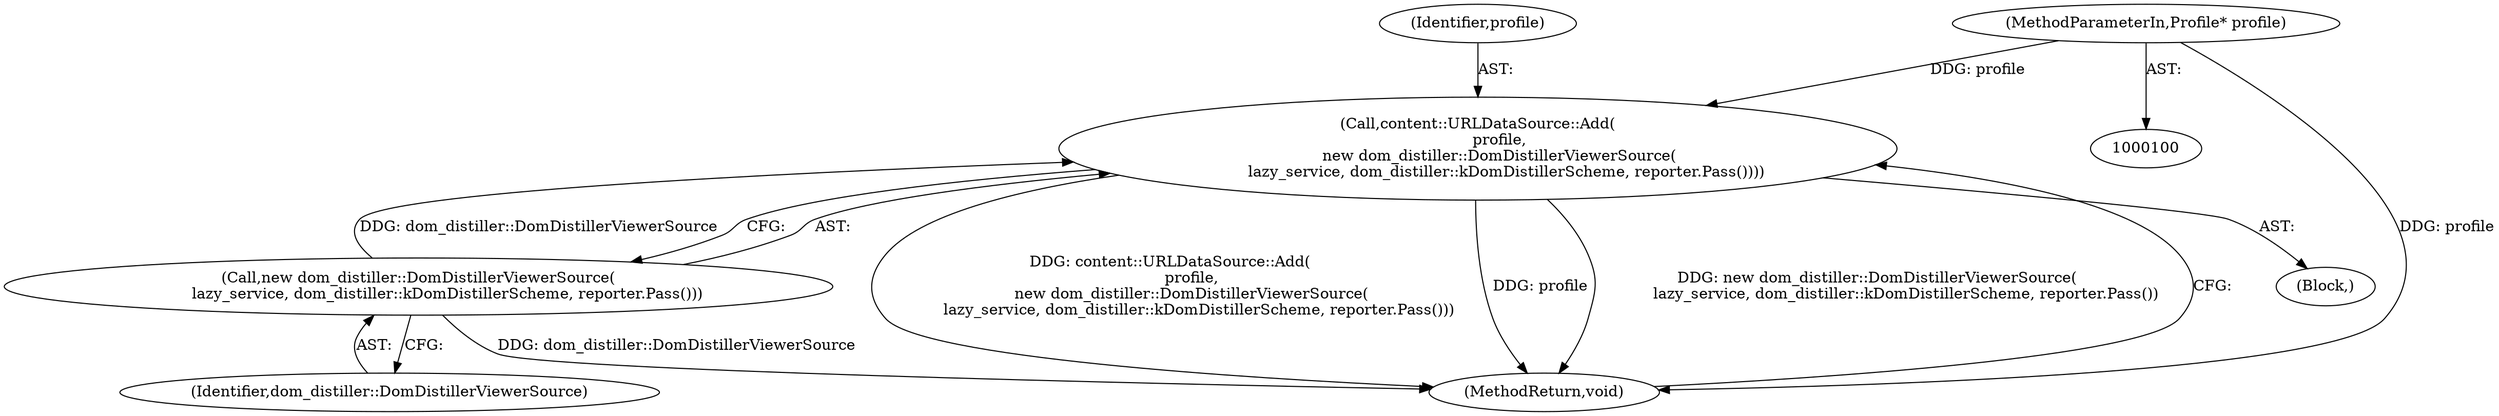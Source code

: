 digraph "0_Chrome_dcd10462fb49c72544719c490238f3a35edf3fc6_1@pointer" {
"1000135" [label="(Call,content::URLDataSource::Add(\n         profile,\n         new dom_distiller::DomDistillerViewerSource(\n            lazy_service, dom_distiller::kDomDistillerScheme, reporter.Pass())))"];
"1000101" [label="(MethodParameterIn,Profile* profile)"];
"1000137" [label="(Call,new dom_distiller::DomDistillerViewerSource(\n            lazy_service, dom_distiller::kDomDistillerScheme, reporter.Pass()))"];
"1000135" [label="(Call,content::URLDataSource::Add(\n         profile,\n         new dom_distiller::DomDistillerViewerSource(\n            lazy_service, dom_distiller::kDomDistillerScheme, reporter.Pass())))"];
"1000137" [label="(Call,new dom_distiller::DomDistillerViewerSource(\n            lazy_service, dom_distiller::kDomDistillerScheme, reporter.Pass()))"];
"1000111" [label="(Block,)"];
"1000101" [label="(MethodParameterIn,Profile* profile)"];
"1000139" [label="(MethodReturn,void)"];
"1000138" [label="(Identifier,dom_distiller::DomDistillerViewerSource)"];
"1000136" [label="(Identifier,profile)"];
"1000135" -> "1000111"  [label="AST: "];
"1000135" -> "1000137"  [label="CFG: "];
"1000136" -> "1000135"  [label="AST: "];
"1000137" -> "1000135"  [label="AST: "];
"1000139" -> "1000135"  [label="CFG: "];
"1000135" -> "1000139"  [label="DDG: content::URLDataSource::Add(\n         profile,\n         new dom_distiller::DomDistillerViewerSource(\n            lazy_service, dom_distiller::kDomDistillerScheme, reporter.Pass()))"];
"1000135" -> "1000139"  [label="DDG: profile"];
"1000135" -> "1000139"  [label="DDG: new dom_distiller::DomDistillerViewerSource(\n            lazy_service, dom_distiller::kDomDistillerScheme, reporter.Pass())"];
"1000101" -> "1000135"  [label="DDG: profile"];
"1000137" -> "1000135"  [label="DDG: dom_distiller::DomDistillerViewerSource"];
"1000101" -> "1000100"  [label="AST: "];
"1000101" -> "1000139"  [label="DDG: profile"];
"1000137" -> "1000138"  [label="CFG: "];
"1000138" -> "1000137"  [label="AST: "];
"1000137" -> "1000139"  [label="DDG: dom_distiller::DomDistillerViewerSource"];
}

